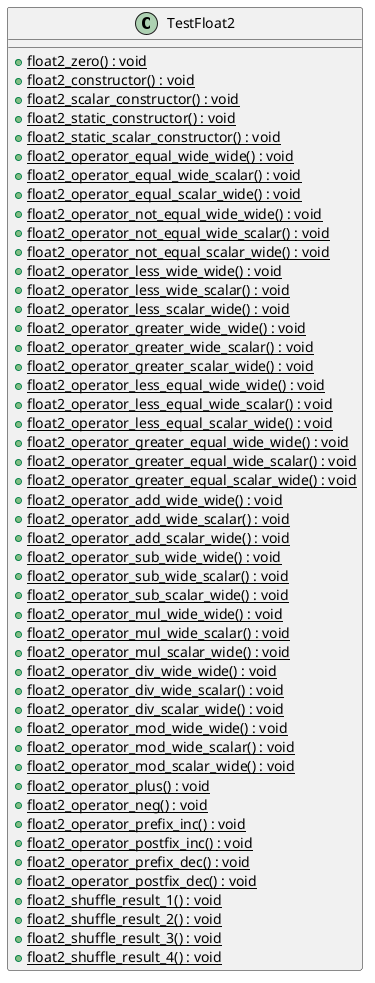 @startuml
class TestFloat2 {
    + {static} float2_zero() : void
    + {static} float2_constructor() : void
    + {static} float2_scalar_constructor() : void
    + {static} float2_static_constructor() : void
    + {static} float2_static_scalar_constructor() : void
    + {static} float2_operator_equal_wide_wide() : void
    + {static} float2_operator_equal_wide_scalar() : void
    + {static} float2_operator_equal_scalar_wide() : void
    + {static} float2_operator_not_equal_wide_wide() : void
    + {static} float2_operator_not_equal_wide_scalar() : void
    + {static} float2_operator_not_equal_scalar_wide() : void
    + {static} float2_operator_less_wide_wide() : void
    + {static} float2_operator_less_wide_scalar() : void
    + {static} float2_operator_less_scalar_wide() : void
    + {static} float2_operator_greater_wide_wide() : void
    + {static} float2_operator_greater_wide_scalar() : void
    + {static} float2_operator_greater_scalar_wide() : void
    + {static} float2_operator_less_equal_wide_wide() : void
    + {static} float2_operator_less_equal_wide_scalar() : void
    + {static} float2_operator_less_equal_scalar_wide() : void
    + {static} float2_operator_greater_equal_wide_wide() : void
    + {static} float2_operator_greater_equal_wide_scalar() : void
    + {static} float2_operator_greater_equal_scalar_wide() : void
    + {static} float2_operator_add_wide_wide() : void
    + {static} float2_operator_add_wide_scalar() : void
    + {static} float2_operator_add_scalar_wide() : void
    + {static} float2_operator_sub_wide_wide() : void
    + {static} float2_operator_sub_wide_scalar() : void
    + {static} float2_operator_sub_scalar_wide() : void
    + {static} float2_operator_mul_wide_wide() : void
    + {static} float2_operator_mul_wide_scalar() : void
    + {static} float2_operator_mul_scalar_wide() : void
    + {static} float2_operator_div_wide_wide() : void
    + {static} float2_operator_div_wide_scalar() : void
    + {static} float2_operator_div_scalar_wide() : void
    + {static} float2_operator_mod_wide_wide() : void
    + {static} float2_operator_mod_wide_scalar() : void
    + {static} float2_operator_mod_scalar_wide() : void
    + {static} float2_operator_plus() : void
    + {static} float2_operator_neg() : void
    + {static} float2_operator_prefix_inc() : void
    + {static} float2_operator_postfix_inc() : void
    + {static} float2_operator_prefix_dec() : void
    + {static} float2_operator_postfix_dec() : void
    + {static} float2_shuffle_result_1() : void
    + {static} float2_shuffle_result_2() : void
    + {static} float2_shuffle_result_3() : void
    + {static} float2_shuffle_result_4() : void
}
@enduml
